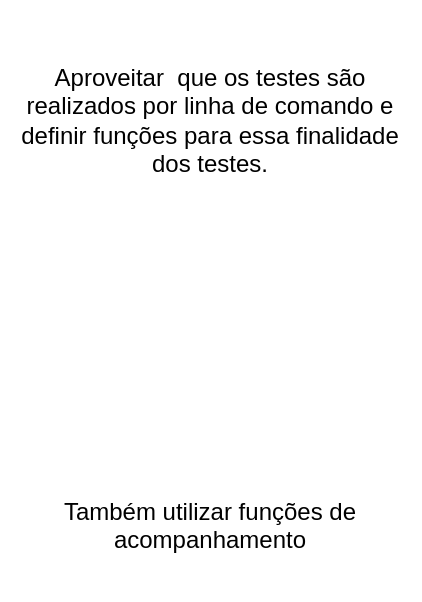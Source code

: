 <mxfile version="28.2.5">
  <diagram name="Página-1" id="N4dct5qKRC0WLgejcFWW">
    <mxGraphModel dx="1186" dy="858" grid="1" gridSize="10" guides="1" tooltips="1" connect="1" arrows="1" fold="1" page="1" pageScale="1" pageWidth="1654" pageHeight="1169" math="0" shadow="0">
      <root>
        <mxCell id="0" />
        <mxCell id="1" parent="0" />
        <mxCell id="RmkbNO2bmLXZ_77VeT1R-1" value="Aproveitar&amp;nbsp; que os testes são realizados por linha de comando e definir funções para essa finalidade dos testes." style="text;html=1;align=center;verticalAlign=middle;whiteSpace=wrap;rounded=0;" vertex="1" parent="1">
          <mxGeometry x="110" y="100" width="210" height="120" as="geometry" />
        </mxCell>
        <mxCell id="RmkbNO2bmLXZ_77VeT1R-2" value="Também utilizar funções de acompanhamento&lt;div&gt;&lt;br&gt;&lt;/div&gt;" style="text;html=1;align=center;verticalAlign=middle;whiteSpace=wrap;rounded=0;" vertex="1" parent="1">
          <mxGeometry x="120" y="340" width="190" height="60" as="geometry" />
        </mxCell>
      </root>
    </mxGraphModel>
  </diagram>
</mxfile>
